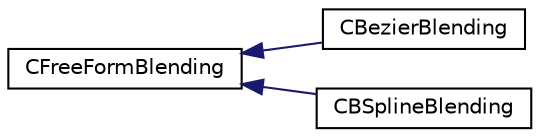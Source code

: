 digraph "Graphical Class Hierarchy"
{
 // LATEX_PDF_SIZE
  edge [fontname="Helvetica",fontsize="10",labelfontname="Helvetica",labelfontsize="10"];
  node [fontname="Helvetica",fontsize="10",shape=record];
  rankdir="LR";
  Node0 [label="CFreeFormBlending",height=0.2,width=0.4,color="black", fillcolor="white", style="filled",URL="$classCFreeFormBlending.html",tooltip="Class that defines the particular kind of blending function for the free form deformation."];
  Node0 -> Node1 [dir="back",color="midnightblue",fontsize="10",style="solid",fontname="Helvetica"];
  Node1 [label="CBezierBlending",height=0.2,width=0.4,color="black", fillcolor="white", style="filled",URL="$classCBezierBlending.html",tooltip="Class that defines the blending using Bernsteinpolynomials (Bezier Curves)."];
  Node0 -> Node2 [dir="back",color="midnightblue",fontsize="10",style="solid",fontname="Helvetica"];
  Node2 [label="CBSplineBlending",height=0.2,width=0.4,color="black", fillcolor="white", style="filled",URL="$classCBSplineBlending.html",tooltip="Class that defines the blending using uniform BSplines."];
}
